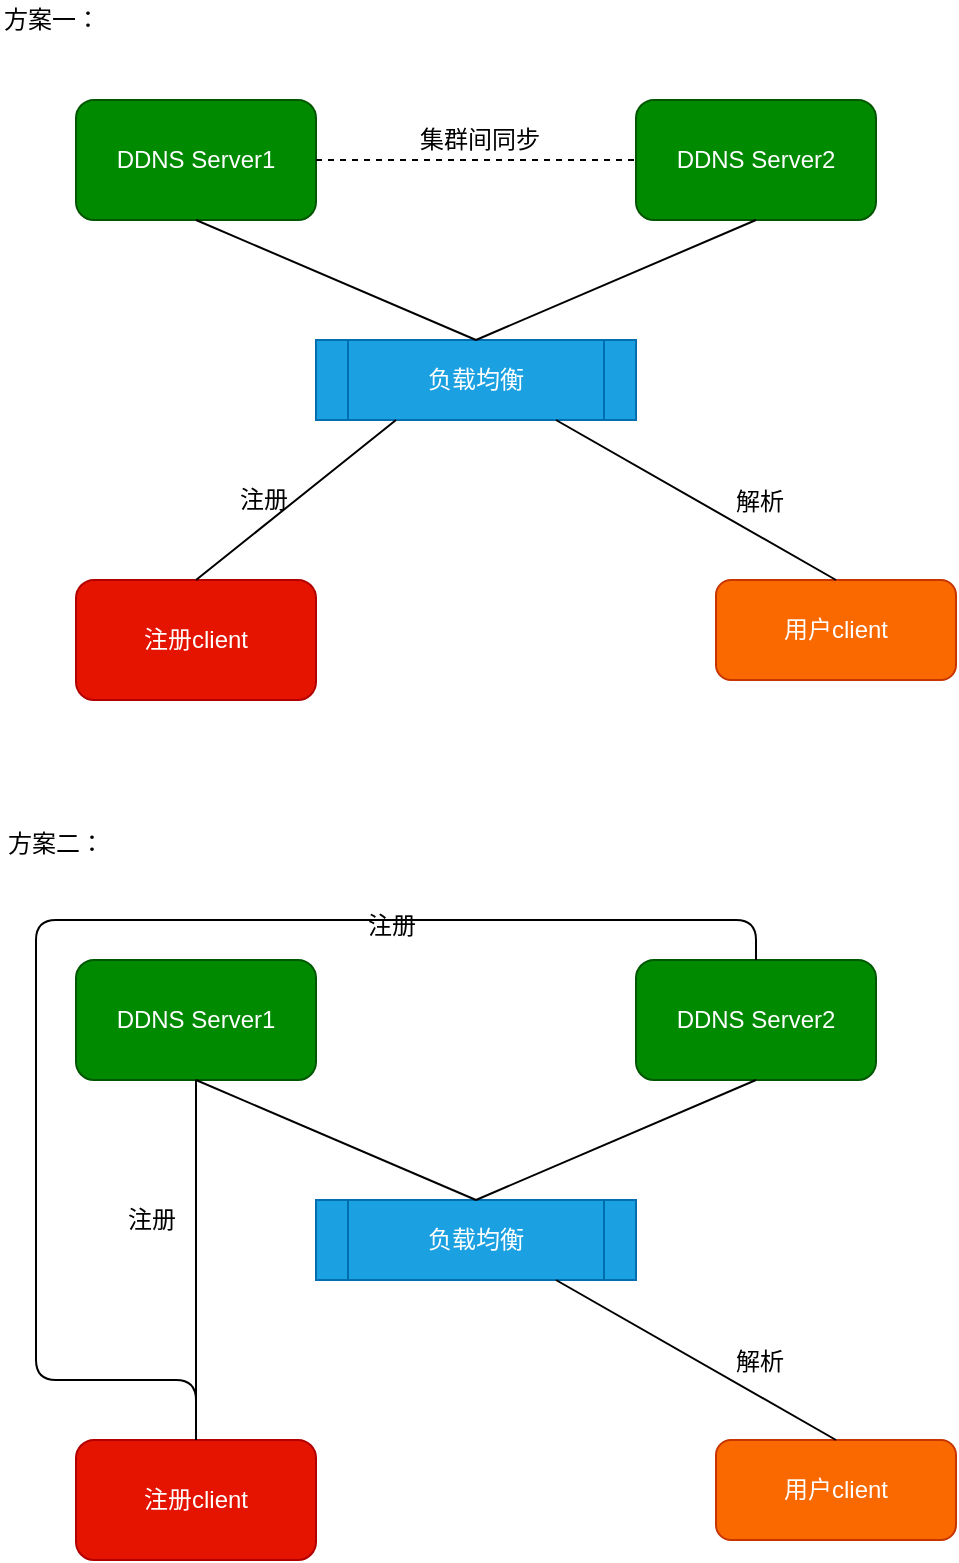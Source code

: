 <mxfile version="10.6.7" type="github"><diagram id="Xh5seceL6HKNzUgzJHqx" name="Page-1"><mxGraphModel dx="1398" dy="773" grid="1" gridSize="10" guides="1" tooltips="1" connect="1" arrows="1" fold="1" page="1" pageScale="1" pageWidth="827" pageHeight="1169" math="0" shadow="0"><root><mxCell id="0"/><mxCell id="1" parent="0"/><mxCell id="UTqHYojmkMod1UuOfWJt-1" value="DDNS Server1" style="rounded=1;whiteSpace=wrap;html=1;fillColor=#008a00;strokeColor=#005700;fontColor=#ffffff;" parent="1" vertex="1"><mxGeometry x="200" y="320" width="120" height="60" as="geometry"/></mxCell><mxCell id="UTqHYojmkMod1UuOfWJt-2" value="DDNS Server2" style="rounded=1;whiteSpace=wrap;html=1;fillColor=#008a00;strokeColor=#005700;fontColor=#ffffff;" parent="1" vertex="1"><mxGeometry x="480" y="320" width="120" height="60" as="geometry"/></mxCell><mxCell id="UTqHYojmkMod1UuOfWJt-6" value="" style="endArrow=none;html=1;dashed=1;entryX=0;entryY=0.5;entryDx=0;entryDy=0;exitX=1;exitY=0.5;exitDx=0;exitDy=0;" parent="1" source="UTqHYojmkMod1UuOfWJt-1" target="UTqHYojmkMod1UuOfWJt-2" edge="1"><mxGeometry width="50" height="50" relative="1" as="geometry"><mxPoint x="200" y="450" as="sourcePoint"/><mxPoint x="250" y="400" as="targetPoint"/></mxGeometry></mxCell><mxCell id="UTqHYojmkMod1UuOfWJt-7" value="集群间同步" style="text;html=1;resizable=0;points=[];autosize=1;align=left;verticalAlign=top;spacingTop=-4;" parent="1" vertex="1"><mxGeometry x="370" y="330" width="80" height="20" as="geometry"/></mxCell><mxCell id="UTqHYojmkMod1UuOfWJt-8" value="负载均衡" style="shape=process;whiteSpace=wrap;html=1;backgroundOutline=1;fillColor=#1ba1e2;strokeColor=#006EAF;fontColor=#ffffff;" parent="1" vertex="1"><mxGeometry x="320" y="440" width="160" height="40" as="geometry"/></mxCell><mxCell id="UTqHYojmkMod1UuOfWJt-9" value="" style="endArrow=none;html=1;entryX=0.5;entryY=1;entryDx=0;entryDy=0;exitX=0.5;exitY=0;exitDx=0;exitDy=0;" parent="1" source="UTqHYojmkMod1UuOfWJt-8" target="UTqHYojmkMod1UuOfWJt-1" edge="1"><mxGeometry width="50" height="50" relative="1" as="geometry"><mxPoint x="200" y="550" as="sourcePoint"/><mxPoint x="250" y="500" as="targetPoint"/></mxGeometry></mxCell><mxCell id="UTqHYojmkMod1UuOfWJt-10" value="" style="endArrow=none;html=1;entryX=0.5;entryY=1;entryDx=0;entryDy=0;exitX=0.5;exitY=0;exitDx=0;exitDy=0;" parent="1" source="UTqHYojmkMod1UuOfWJt-8" target="UTqHYojmkMod1UuOfWJt-2" edge="1"><mxGeometry width="50" height="50" relative="1" as="geometry"><mxPoint x="200" y="550" as="sourcePoint"/><mxPoint x="250" y="500" as="targetPoint"/></mxGeometry></mxCell><mxCell id="UTqHYojmkMod1UuOfWJt-11" value="注册client" style="rounded=1;whiteSpace=wrap;html=1;fillColor=#e51400;strokeColor=#B20000;fontColor=#ffffff;" parent="1" vertex="1"><mxGeometry x="200" y="560" width="120" height="60" as="geometry"/></mxCell><mxCell id="UTqHYojmkMod1UuOfWJt-12" value="用户client" style="rounded=1;whiteSpace=wrap;html=1;fillColor=#fa6800;strokeColor=#C73500;fontColor=#ffffff;" parent="1" vertex="1"><mxGeometry x="520" y="560" width="120" height="50" as="geometry"/></mxCell><mxCell id="UTqHYojmkMod1UuOfWJt-13" value="" style="endArrow=none;html=1;entryX=0.25;entryY=1;entryDx=0;entryDy=0;exitX=0.5;exitY=0;exitDx=0;exitDy=0;" parent="1" source="UTqHYojmkMod1UuOfWJt-11" target="UTqHYojmkMod1UuOfWJt-8" edge="1"><mxGeometry width="50" height="50" relative="1" as="geometry"><mxPoint x="200" y="690" as="sourcePoint"/><mxPoint x="250" y="640" as="targetPoint"/></mxGeometry></mxCell><mxCell id="UTqHYojmkMod1UuOfWJt-14" value="" style="endArrow=none;html=1;entryX=0.75;entryY=1;entryDx=0;entryDy=0;exitX=0.5;exitY=0;exitDx=0;exitDy=0;" parent="1" source="UTqHYojmkMod1UuOfWJt-12" target="UTqHYojmkMod1UuOfWJt-8" edge="1"><mxGeometry width="50" height="50" relative="1" as="geometry"><mxPoint x="200" y="760" as="sourcePoint"/><mxPoint x="250" y="710" as="targetPoint"/></mxGeometry></mxCell><mxCell id="UTqHYojmkMod1UuOfWJt-15" value="注册" style="text;html=1;resizable=0;points=[];autosize=1;align=left;verticalAlign=top;spacingTop=-4;" parent="1" vertex="1"><mxGeometry x="280" y="510" width="40" height="20" as="geometry"/></mxCell><mxCell id="UTqHYojmkMod1UuOfWJt-16" value="解析" style="text;html=1;resizable=0;points=[];autosize=1;align=left;verticalAlign=top;spacingTop=-4;" parent="1" vertex="1"><mxGeometry x="528" y="511" width="40" height="20" as="geometry"/></mxCell><mxCell id="pUIddV-Jv9fyxYRRxuU8-1" value="方案一：" style="text;html=1;resizable=0;points=[];autosize=1;align=left;verticalAlign=top;spacingTop=-4;" vertex="1" parent="1"><mxGeometry x="162" y="270" width="60" height="20" as="geometry"/></mxCell><mxCell id="pUIddV-Jv9fyxYRRxuU8-2" value="方案二：" style="text;html=1;resizable=0;points=[];autosize=1;align=left;verticalAlign=top;spacingTop=-4;" vertex="1" parent="1"><mxGeometry x="164" y="682" width="60" height="20" as="geometry"/></mxCell><mxCell id="pUIddV-Jv9fyxYRRxuU8-3" value="DDNS Server1" style="rounded=1;whiteSpace=wrap;html=1;fillColor=#008a00;strokeColor=#005700;fontColor=#ffffff;" vertex="1" parent="1"><mxGeometry x="200" y="750" width="120" height="60" as="geometry"/></mxCell><mxCell id="pUIddV-Jv9fyxYRRxuU8-4" value="DDNS Server2" style="rounded=1;whiteSpace=wrap;html=1;fillColor=#008a00;strokeColor=#005700;fontColor=#ffffff;" vertex="1" parent="1"><mxGeometry x="480" y="750" width="120" height="60" as="geometry"/></mxCell><mxCell id="pUIddV-Jv9fyxYRRxuU8-7" value="负载均衡" style="shape=process;whiteSpace=wrap;html=1;backgroundOutline=1;fillColor=#1ba1e2;strokeColor=#006EAF;fontColor=#ffffff;" vertex="1" parent="1"><mxGeometry x="320" y="870" width="160" height="40" as="geometry"/></mxCell><mxCell id="pUIddV-Jv9fyxYRRxuU8-8" value="" style="endArrow=none;html=1;entryX=0.5;entryY=1;entryDx=0;entryDy=0;exitX=0.5;exitY=0;exitDx=0;exitDy=0;" edge="1" parent="1" source="pUIddV-Jv9fyxYRRxuU8-7" target="pUIddV-Jv9fyxYRRxuU8-3"><mxGeometry width="50" height="50" relative="1" as="geometry"><mxPoint x="200" y="980" as="sourcePoint"/><mxPoint x="250" y="930" as="targetPoint"/></mxGeometry></mxCell><mxCell id="pUIddV-Jv9fyxYRRxuU8-9" value="" style="endArrow=none;html=1;entryX=0.5;entryY=1;entryDx=0;entryDy=0;exitX=0.5;exitY=0;exitDx=0;exitDy=0;" edge="1" parent="1" source="pUIddV-Jv9fyxYRRxuU8-7" target="pUIddV-Jv9fyxYRRxuU8-4"><mxGeometry width="50" height="50" relative="1" as="geometry"><mxPoint x="200" y="980" as="sourcePoint"/><mxPoint x="250" y="930" as="targetPoint"/></mxGeometry></mxCell><mxCell id="pUIddV-Jv9fyxYRRxuU8-10" value="注册client" style="rounded=1;whiteSpace=wrap;html=1;fillColor=#e51400;strokeColor=#B20000;fontColor=#ffffff;" vertex="1" parent="1"><mxGeometry x="200" y="990" width="120" height="60" as="geometry"/></mxCell><mxCell id="pUIddV-Jv9fyxYRRxuU8-11" value="用户client" style="rounded=1;whiteSpace=wrap;html=1;fillColor=#fa6800;strokeColor=#C73500;fontColor=#ffffff;" vertex="1" parent="1"><mxGeometry x="520" y="990" width="120" height="50" as="geometry"/></mxCell><mxCell id="pUIddV-Jv9fyxYRRxuU8-12" value="" style="endArrow=none;html=1;exitX=0.5;exitY=0;exitDx=0;exitDy=0;" edge="1" parent="1" source="pUIddV-Jv9fyxYRRxuU8-10" target="pUIddV-Jv9fyxYRRxuU8-3"><mxGeometry width="50" height="50" relative="1" as="geometry"><mxPoint x="200" y="1120" as="sourcePoint"/><mxPoint x="250" y="1070" as="targetPoint"/></mxGeometry></mxCell><mxCell id="pUIddV-Jv9fyxYRRxuU8-13" value="" style="endArrow=none;html=1;entryX=0.75;entryY=1;entryDx=0;entryDy=0;exitX=0.5;exitY=0;exitDx=0;exitDy=0;" edge="1" parent="1" source="pUIddV-Jv9fyxYRRxuU8-11" target="pUIddV-Jv9fyxYRRxuU8-7"><mxGeometry width="50" height="50" relative="1" as="geometry"><mxPoint x="200" y="1190" as="sourcePoint"/><mxPoint x="250" y="1140" as="targetPoint"/></mxGeometry></mxCell><mxCell id="pUIddV-Jv9fyxYRRxuU8-14" value="注册" style="text;html=1;resizable=0;points=[];autosize=1;align=left;verticalAlign=top;spacingTop=-4;" vertex="1" parent="1"><mxGeometry x="224" y="870" width="40" height="20" as="geometry"/></mxCell><mxCell id="pUIddV-Jv9fyxYRRxuU8-15" value="解析" style="text;html=1;resizable=0;points=[];autosize=1;align=left;verticalAlign=top;spacingTop=-4;" vertex="1" parent="1"><mxGeometry x="528" y="941" width="40" height="20" as="geometry"/></mxCell><mxCell id="pUIddV-Jv9fyxYRRxuU8-16" value="" style="endArrow=none;html=1;exitX=0.5;exitY=0;exitDx=0;exitDy=0;" edge="1" parent="1" source="pUIddV-Jv9fyxYRRxuU8-10" target="pUIddV-Jv9fyxYRRxuU8-4"><mxGeometry width="50" height="50" relative="1" as="geometry"><mxPoint x="270" y="1000" as="sourcePoint"/><mxPoint x="270" y="820" as="targetPoint"/><Array as="points"><mxPoint x="260" y="960"/><mxPoint x="180" y="960"/><mxPoint x="180" y="730"/><mxPoint x="340" y="730"/><mxPoint x="540" y="730"/></Array></mxGeometry></mxCell><mxCell id="pUIddV-Jv9fyxYRRxuU8-17" value="注册" style="text;html=1;resizable=0;points=[];autosize=1;align=left;verticalAlign=top;spacingTop=-4;" vertex="1" parent="1"><mxGeometry x="344" y="723" width="40" height="20" as="geometry"/></mxCell></root></mxGraphModel></diagram></mxfile>